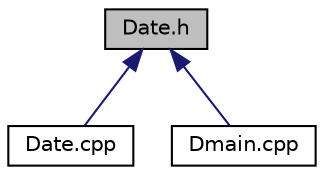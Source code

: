 digraph "Date.h"
{
  edge [fontname="Helvetica",fontsize="10",labelfontname="Helvetica",labelfontsize="10"];
  node [fontname="Helvetica",fontsize="10",shape=record];
  Node1 [label="Date.h",height=0.2,width=0.4,color="black", fillcolor="grey75", style="filled", fontcolor="black"];
  Node1 -> Node2 [dir="back",color="midnightblue",fontsize="10",style="solid"];
  Node2 [label="Date.cpp",height=0.2,width=0.4,color="black", fillcolor="white", style="filled",URL="$Date_8cpp.html"];
  Node1 -> Node3 [dir="back",color="midnightblue",fontsize="10",style="solid"];
  Node3 [label="Dmain.cpp",height=0.2,width=0.4,color="black", fillcolor="white", style="filled",URL="$Dmain_8cpp.html"];
}
